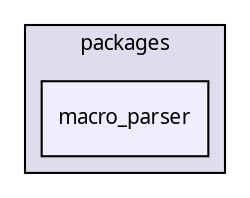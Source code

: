 digraph "packages/string/packages/macro_parser/" {
  compound=true
  node [ fontsize="10", fontname="FreeSans.ttf"];
  edge [ labelfontsize="10", labelfontname="FreeSans.ttf"];
  subgraph clusterdir_0725d84b27bc33cbaf089ab4473b2b1b {
    graph [ bgcolor="#ddddee", pencolor="black", label="packages" fontname="FreeSans.ttf", fontsize="10", URL="dir_0725d84b27bc33cbaf089ab4473b2b1b.html"]
  dir_7c2f9975702da7113d720bbeb09693f2 [shape=box, label="macro_parser", style="filled", fillcolor="#eeeeff", pencolor="black", URL="dir_7c2f9975702da7113d720bbeb09693f2.html"];
  }
}
